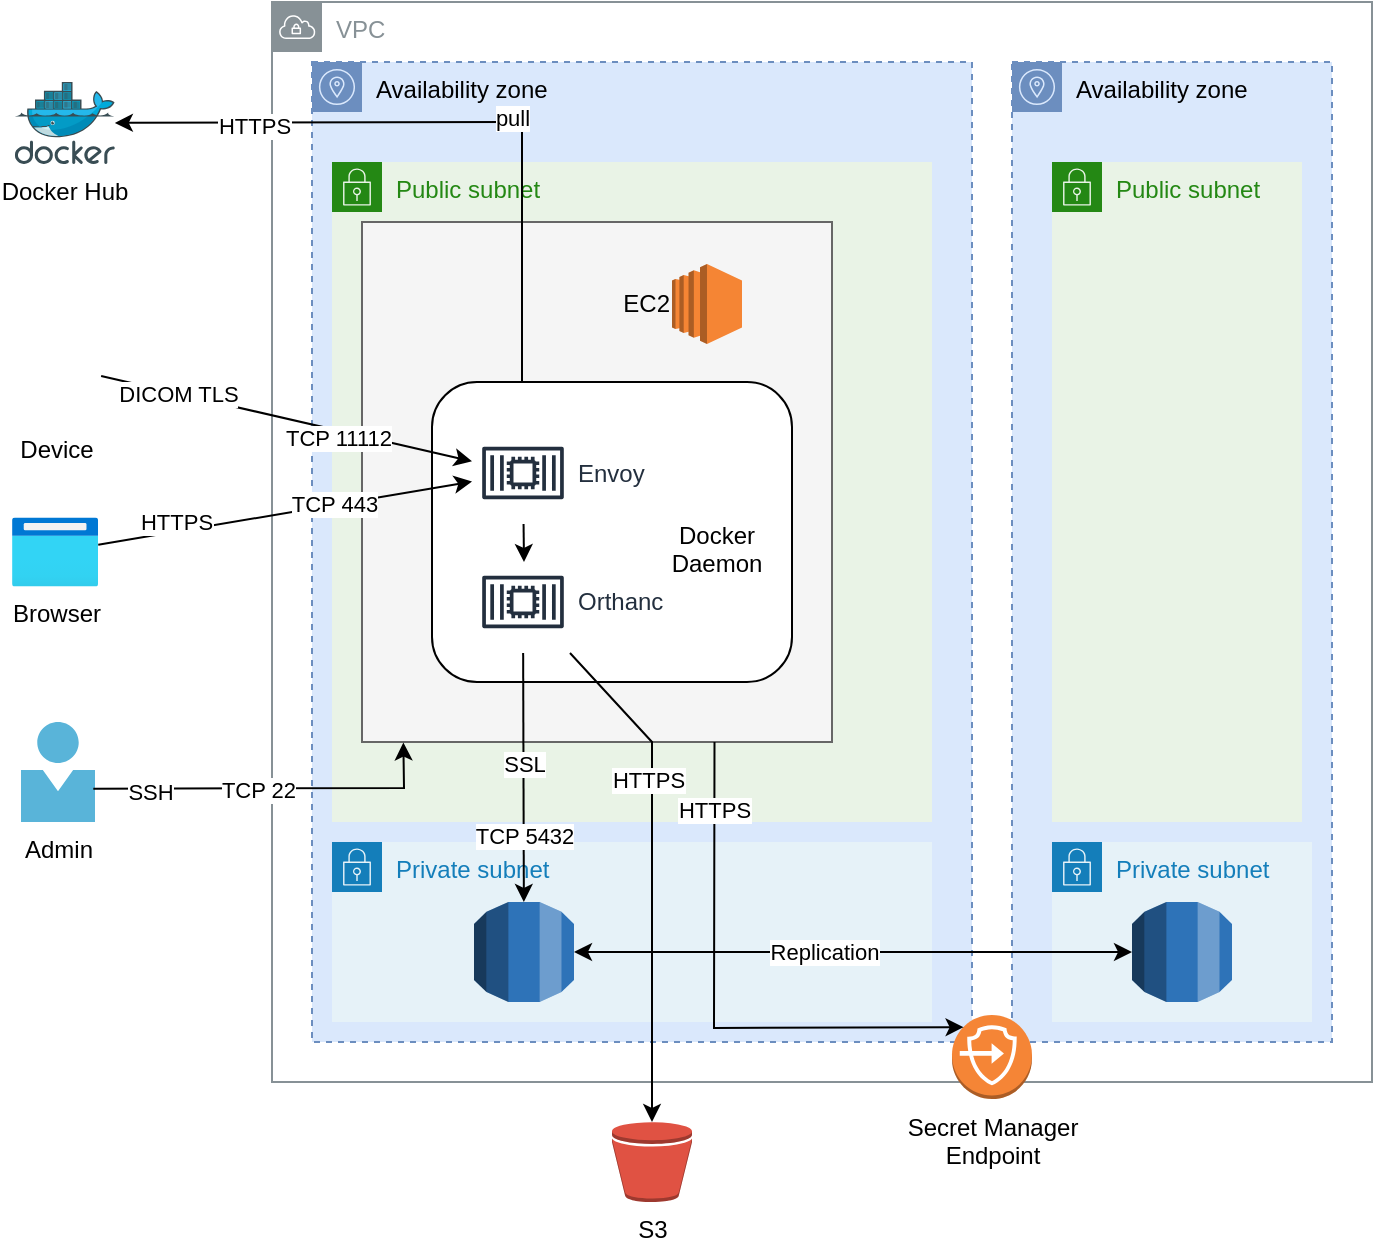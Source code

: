 <mxfile version="16.6.2" type="device"><diagram id="QTiDfhaBVZw6TGImOVXF" name="Page-1"><mxGraphModel dx="786" dy="502" grid="1" gridSize="10" guides="1" tooltips="1" connect="1" arrows="1" fold="1" page="1" pageScale="1" pageWidth="850" pageHeight="1100" math="0" shadow="0"><root><mxCell id="0"/><mxCell id="1" parent="0"/><mxCell id="wy8Q__5yKFntjVzz3vQ7-47" value="VPC" style="outlineConnect=0;gradientColor=none;html=1;whiteSpace=wrap;fontSize=12;fontStyle=0;shape=mxgraph.aws4.group;grIcon=mxgraph.aws4.group_vpc;strokeColor=#879196;fillColor=none;verticalAlign=top;align=left;spacingLeft=30;fontColor=#879196;dashed=0;" parent="1" vertex="1"><mxGeometry x="150" y="30" width="550" height="540" as="geometry"/></mxCell><mxCell id="wy8Q__5yKFntjVzz3vQ7-43" value="Availability zone" style="outlineConnect=0;html=1;whiteSpace=wrap;fontSize=12;fontStyle=0;shape=mxgraph.aws4.group;grIcon=mxgraph.aws4.group_availability_zone;verticalAlign=top;align=left;spacingLeft=30;dashed=1;fillColor=#dae8fc;strokeColor=#6c8ebf;" parent="1" vertex="1"><mxGeometry x="170" y="60" width="330" height="490" as="geometry"/></mxCell><mxCell id="wy8Q__5yKFntjVzz3vQ7-44" value="Public subnet" style="points=[[0,0],[0.25,0],[0.5,0],[0.75,0],[1,0],[1,0.25],[1,0.5],[1,0.75],[1,1],[0.75,1],[0.5,1],[0.25,1],[0,1],[0,0.75],[0,0.5],[0,0.25]];outlineConnect=0;gradientColor=none;html=1;whiteSpace=wrap;fontSize=12;fontStyle=0;shape=mxgraph.aws4.group;grIcon=mxgraph.aws4.group_security_group;grStroke=0;strokeColor=#248814;fillColor=#E9F3E6;verticalAlign=top;align=left;spacingLeft=30;fontColor=#248814;dashed=0;" parent="1" vertex="1"><mxGeometry x="180" y="110" width="300" height="330" as="geometry"/></mxCell><mxCell id="wy8Q__5yKFntjVzz3vQ7-45" value="" style="rounded=0;whiteSpace=wrap;html=1;fillColor=#f5f5f5;strokeColor=#666666;fontColor=#333333;" parent="1" vertex="1"><mxGeometry x="195" y="140" width="235" height="260" as="geometry"/></mxCell><mxCell id="wy8Q__5yKFntjVzz3vQ7-46" value="Private subnet" style="points=[[0,0],[0.25,0],[0.5,0],[0.75,0],[1,0],[1,0.25],[1,0.5],[1,0.75],[1,1],[0.75,1],[0.5,1],[0.25,1],[0,1],[0,0.75],[0,0.5],[0,0.25]];outlineConnect=0;gradientColor=none;html=1;whiteSpace=wrap;fontSize=12;fontStyle=0;shape=mxgraph.aws4.group;grIcon=mxgraph.aws4.group_security_group;grStroke=0;strokeColor=#147EBA;fillColor=#E6F2F8;verticalAlign=top;align=left;spacingLeft=30;fontColor=#147EBA;dashed=0;" parent="1" vertex="1"><mxGeometry x="180" y="450" width="300" height="90" as="geometry"/></mxCell><mxCell id="wy8Q__5yKFntjVzz3vQ7-56" value="EC2" style="outlineConnect=0;dashed=0;verticalLabelPosition=middle;verticalAlign=middle;align=right;html=1;shape=mxgraph.aws3.ec2;fillColor=#F58534;gradientColor=none;labelPosition=left;" parent="1" vertex="1"><mxGeometry x="350" y="161" width="35" height="40" as="geometry"/></mxCell><mxCell id="wy8Q__5yKFntjVzz3vQ7-57" value="Availability zone" style="outlineConnect=0;html=1;whiteSpace=wrap;fontSize=12;fontStyle=0;shape=mxgraph.aws4.group;grIcon=mxgraph.aws4.group_availability_zone;verticalAlign=top;align=left;spacingLeft=30;dashed=1;fillColor=#dae8fc;strokeColor=#6c8ebf;" parent="1" vertex="1"><mxGeometry x="520" y="60" width="160" height="490" as="geometry"/></mxCell><mxCell id="wy8Q__5yKFntjVzz3vQ7-58" value="Public subnet" style="points=[[0,0],[0.25,0],[0.5,0],[0.75,0],[1,0],[1,0.25],[1,0.5],[1,0.75],[1,1],[0.75,1],[0.5,1],[0.25,1],[0,1],[0,0.75],[0,0.5],[0,0.25]];outlineConnect=0;gradientColor=none;html=1;whiteSpace=wrap;fontSize=12;fontStyle=0;shape=mxgraph.aws4.group;grIcon=mxgraph.aws4.group_security_group;grStroke=0;strokeColor=#248814;fillColor=#E9F3E6;verticalAlign=top;align=left;spacingLeft=30;fontColor=#248814;dashed=0;" parent="1" vertex="1"><mxGeometry x="540" y="110" width="125" height="330" as="geometry"/></mxCell><mxCell id="wy8Q__5yKFntjVzz3vQ7-63" value="Private subnet" style="points=[[0,0],[0.25,0],[0.5,0],[0.75,0],[1,0],[1,0.25],[1,0.5],[1,0.75],[1,1],[0.75,1],[0.5,1],[0.25,1],[0,1],[0,0.75],[0,0.5],[0,0.25]];outlineConnect=0;gradientColor=none;html=1;whiteSpace=wrap;fontSize=12;fontStyle=0;shape=mxgraph.aws4.group;grIcon=mxgraph.aws4.group_security_group;grStroke=0;strokeColor=#147EBA;fillColor=#E6F2F8;verticalAlign=top;align=left;spacingLeft=30;fontColor=#147EBA;dashed=0;" parent="1" vertex="1"><mxGeometry x="540" y="450" width="130" height="90" as="geometry"/></mxCell><mxCell id="wy8Q__5yKFntjVzz3vQ7-64" value="" style="outlineConnect=0;dashed=0;verticalLabelPosition=bottom;verticalAlign=top;align=center;html=1;shape=mxgraph.aws3.rds;fillColor=#2E73B8;gradientColor=none;" parent="1" vertex="1"><mxGeometry x="580" y="480" width="50" height="50" as="geometry"/></mxCell><mxCell id="wy8Q__5yKFntjVzz3vQ7-65" value="" style="outlineConnect=0;dashed=0;verticalLabelPosition=bottom;verticalAlign=top;align=center;html=1;shape=mxgraph.aws3.rds;fillColor=#2E73B8;gradientColor=none;" parent="1" vertex="1"><mxGeometry x="251" y="480" width="50" height="50" as="geometry"/></mxCell><mxCell id="wy8Q__5yKFntjVzz3vQ7-68" value="" style="endArrow=classic;startArrow=classic;html=1;exitX=1;exitY=0.5;exitDx=0;exitDy=0;exitPerimeter=0;entryX=0;entryY=0.5;entryDx=0;entryDy=0;entryPerimeter=0;" parent="1" source="wy8Q__5yKFntjVzz3vQ7-65" target="wy8Q__5yKFntjVzz3vQ7-64" edge="1"><mxGeometry width="50" height="50" relative="1" as="geometry"><mxPoint x="330" y="504.5" as="sourcePoint"/><mxPoint x="609" y="504.5" as="targetPoint"/></mxGeometry></mxCell><mxCell id="wy8Q__5yKFntjVzz3vQ7-71" value="Replication" style="edgeLabel;html=1;align=center;verticalAlign=middle;resizable=0;points=[];" parent="wy8Q__5yKFntjVzz3vQ7-68" vertex="1" connectable="0"><mxGeometry x="0.042" y="2" relative="1" as="geometry"><mxPoint x="-21" y="2" as="offset"/></mxGeometry></mxCell><mxCell id="wy8Q__5yKFntjVzz3vQ7-77" value="Browser" style="aspect=fixed;html=1;points=[];align=center;image;fontSize=12;image=img/lib/azure2/general/Browser.svg;" parent="1" vertex="1"><mxGeometry x="19.99" y="287.75" width="43.13" height="34.5" as="geometry"/></mxCell><mxCell id="wy8Q__5yKFntjVzz3vQ7-81" value="" style="rounded=1;whiteSpace=wrap;html=1;verticalAlign=middle;" parent="1" vertex="1"><mxGeometry x="230" y="220" width="180" height="150" as="geometry"/></mxCell><mxCell id="wy8Q__5yKFntjVzz3vQ7-78" value="Envoy" style="sketch=0;outlineConnect=0;fontColor=#232F3E;gradientColor=none;strokeColor=#232F3E;fillColor=#ffffff;dashed=0;verticalLabelPosition=middle;verticalAlign=middle;align=left;html=1;fontSize=12;fontStyle=0;aspect=fixed;shape=mxgraph.aws4.resourceIcon;resIcon=mxgraph.aws4.container_2;labelPosition=right;" parent="1" vertex="1"><mxGeometry x="250" y="240" width="51" height="51" as="geometry"/></mxCell><mxCell id="wy8Q__5yKFntjVzz3vQ7-79" value="Orthanc" style="sketch=0;outlineConnect=0;fontColor=#232F3E;gradientColor=none;strokeColor=#232F3E;fillColor=#ffffff;dashed=0;verticalLabelPosition=middle;verticalAlign=middle;align=left;html=1;fontSize=12;fontStyle=0;aspect=fixed;shape=mxgraph.aws4.resourceIcon;resIcon=mxgraph.aws4.container_2;labelPosition=right;" parent="1" vertex="1"><mxGeometry x="250" y="304.5" width="51" height="51" as="geometry"/></mxCell><mxCell id="wy8Q__5yKFntjVzz3vQ7-82" value="" style="endArrow=classic;html=1;rounded=0;" parent="1" source="wy8Q__5yKFntjVzz3vQ7-78" edge="1"><mxGeometry width="50" height="50" relative="1" as="geometry"><mxPoint x="540" y="360" as="sourcePoint"/><mxPoint x="276" y="310" as="targetPoint"/></mxGeometry></mxCell><mxCell id="wy8Q__5yKFntjVzz3vQ7-52" value="" style="endArrow=classic;html=1;exitX=1;exitY=0.5;exitDx=0;exitDy=0;" parent="1" source="wy8Q__5yKFntjVzz3vQ7-86" target="wy8Q__5yKFntjVzz3vQ7-78" edge="1"><mxGeometry width="50" height="50" relative="1" as="geometry"><mxPoint x="90" y="270" as="sourcePoint"/><mxPoint x="270" y="210.442" as="targetPoint"/></mxGeometry></mxCell><mxCell id="wy8Q__5yKFntjVzz3vQ7-53" value="DICOM TLS" style="edgeLabel;html=1;align=center;verticalAlign=middle;resizable=0;points=[];" parent="wy8Q__5yKFntjVzz3vQ7-52" vertex="1" connectable="0"><mxGeometry x="-0.35" y="-1" relative="1" as="geometry"><mxPoint x="-22" y="-6" as="offset"/></mxGeometry></mxCell><mxCell id="wy8Q__5yKFntjVzz3vQ7-75" value="TCP 11112" style="edgeLabel;html=1;align=center;verticalAlign=middle;resizable=0;points=[];" parent="wy8Q__5yKFntjVzz3vQ7-52" vertex="1" connectable="0"><mxGeometry x="0.418" y="-1" relative="1" as="geometry"><mxPoint x="-13" as="offset"/></mxGeometry></mxCell><mxCell id="wy8Q__5yKFntjVzz3vQ7-50" value="" style="endArrow=classic;html=1;" parent="1" source="wy8Q__5yKFntjVzz3vQ7-77" target="wy8Q__5yKFntjVzz3vQ7-78" edge="1"><mxGeometry width="50" height="50" relative="1" as="geometry"><mxPoint x="70" y="361" as="sourcePoint"/><mxPoint x="270" y="361" as="targetPoint"/></mxGeometry></mxCell><mxCell id="wy8Q__5yKFntjVzz3vQ7-51" value="HTTPS" style="edgeLabel;html=1;align=center;verticalAlign=middle;resizable=0;points=[];" parent="wy8Q__5yKFntjVzz3vQ7-50" vertex="1" connectable="0"><mxGeometry x="-0.35" y="-1" relative="1" as="geometry"><mxPoint x="-22" y="-2" as="offset"/></mxGeometry></mxCell><mxCell id="wy8Q__5yKFntjVzz3vQ7-74" value="TCP 443" style="edgeLabel;html=1;align=center;verticalAlign=middle;resizable=0;points=[];" parent="wy8Q__5yKFntjVzz3vQ7-50" vertex="1" connectable="0"><mxGeometry x="0.397" y="-1" relative="1" as="geometry"><mxPoint x="-13" as="offset"/></mxGeometry></mxCell><mxCell id="wy8Q__5yKFntjVzz3vQ7-80" value="Docker &lt;br&gt;Daemon" style="shape=image;html=1;verticalAlign=top;verticalLabelPosition=bottom;labelBackgroundColor=#ffffff;imageAspect=0;aspect=fixed;image=https://cdn1.iconfinder.com/data/icons/social-media-2106/24/social_media_social_media_logo_docker-128.png" parent="1" vertex="1"><mxGeometry x="350" y="240" width="43" height="43" as="geometry"/></mxCell><mxCell id="wy8Q__5yKFntjVzz3vQ7-84" value="Docker Hub" style="sketch=0;aspect=fixed;html=1;points=[];align=center;image;fontSize=12;image=img/lib/mscae/Docker.svg;" parent="1" vertex="1"><mxGeometry x="21.43" y="70" width="50" height="41" as="geometry"/></mxCell><mxCell id="wy8Q__5yKFntjVzz3vQ7-85" value="" style="endArrow=classic;startArrow=none;html=1;rounded=0;exitX=0.25;exitY=0;exitDx=0;exitDy=0;endFill=1;startFill=0;" parent="1" source="wy8Q__5yKFntjVzz3vQ7-81" target="wy8Q__5yKFntjVzz3vQ7-84" edge="1"><mxGeometry width="50" height="50" relative="1" as="geometry"><mxPoint x="400" y="420" as="sourcePoint"/><mxPoint x="450" y="370" as="targetPoint"/><Array as="points"><mxPoint x="275" y="90"/></Array></mxGeometry></mxCell><mxCell id="wy8Q__5yKFntjVzz3vQ7-87" value="pull" style="edgeLabel;html=1;align=center;verticalAlign=middle;resizable=0;points=[];" parent="wy8Q__5yKFntjVzz3vQ7-85" vertex="1" connectable="0"><mxGeometry x="-0.187" y="-2" relative="1" as="geometry"><mxPoint as="offset"/></mxGeometry></mxCell><mxCell id="wy8Q__5yKFntjVzz3vQ7-89" value="HTTPS" style="edgeLabel;html=1;align=center;verticalAlign=middle;resizable=0;points=[];" parent="wy8Q__5yKFntjVzz3vQ7-85" vertex="1" connectable="0"><mxGeometry x="0.584" y="1" relative="1" as="geometry"><mxPoint as="offset"/></mxGeometry></mxCell><mxCell id="wy8Q__5yKFntjVzz3vQ7-86" value="Device" style="shape=image;html=1;verticalAlign=top;verticalLabelPosition=bottom;labelBackgroundColor=#ffffff;imageAspect=0;aspect=fixed;image=https://cdn1.iconfinder.com/data/icons/computer-hardware-hand-drawn-vol-2/52/scanner__scan__machine__media__multimedia__scanning__office-128.png" parent="1" vertex="1"><mxGeometry x="18.56" y="194" width="46" height="46" as="geometry"/></mxCell><mxCell id="wy8Q__5yKFntjVzz3vQ7-88" value="Admin" style="sketch=0;aspect=fixed;html=1;points=[];align=center;image;fontSize=12;image=img/lib/mscae/Person.svg;" parent="1" vertex="1"><mxGeometry x="24.5" y="390" width="37" height="50" as="geometry"/></mxCell><mxCell id="wy8Q__5yKFntjVzz3vQ7-90" value="" style="endArrow=classic;html=1;rounded=0;exitX=0.977;exitY=0.667;exitDx=0;exitDy=0;exitPerimeter=0;entryX=0.088;entryY=1.001;entryDx=0;entryDy=0;entryPerimeter=0;" parent="1" source="wy8Q__5yKFntjVzz3vQ7-88" target="wy8Q__5yKFntjVzz3vQ7-45" edge="1"><mxGeometry width="50" height="50" relative="1" as="geometry"><mxPoint x="400" y="370" as="sourcePoint"/><mxPoint x="450" y="320" as="targetPoint"/><Array as="points"><mxPoint x="216" y="423"/></Array></mxGeometry></mxCell><mxCell id="wy8Q__5yKFntjVzz3vQ7-91" value="SSH" style="edgeLabel;html=1;align=center;verticalAlign=middle;resizable=0;points=[];" parent="wy8Q__5yKFntjVzz3vQ7-90" vertex="1" connectable="0"><mxGeometry x="-0.775" y="-1" relative="1" as="geometry"><mxPoint x="8" as="offset"/></mxGeometry></mxCell><mxCell id="wy8Q__5yKFntjVzz3vQ7-92" value="TCP 22" style="edgeLabel;html=1;align=center;verticalAlign=middle;resizable=0;points=[];" parent="wy8Q__5yKFntjVzz3vQ7-90" vertex="1" connectable="0"><mxGeometry x="-0.237" y="-1" relative="1" as="geometry"><mxPoint x="14" as="offset"/></mxGeometry></mxCell><mxCell id="wy8Q__5yKFntjVzz3vQ7-93" value="" style="endArrow=classic;html=1;rounded=0;" parent="1" source="wy8Q__5yKFntjVzz3vQ7-79" target="wy8Q__5yKFntjVzz3vQ7-65" edge="1"><mxGeometry width="50" height="50" relative="1" as="geometry"><mxPoint x="400" y="370" as="sourcePoint"/><mxPoint x="450" y="320" as="targetPoint"/></mxGeometry></mxCell><mxCell id="wy8Q__5yKFntjVzz3vQ7-94" value="SSL" style="edgeLabel;html=1;align=center;verticalAlign=middle;resizable=0;points=[];" parent="wy8Q__5yKFntjVzz3vQ7-93" vertex="1" connectable="0"><mxGeometry x="-0.055" y="2" relative="1" as="geometry"><mxPoint x="-2" y="-4" as="offset"/></mxGeometry></mxCell><mxCell id="wy8Q__5yKFntjVzz3vQ7-95" value="TCP 5432" style="edgeLabel;html=1;align=center;verticalAlign=middle;resizable=0;points=[];" parent="wy8Q__5yKFntjVzz3vQ7-93" vertex="1" connectable="0"><mxGeometry x="0.459" relative="1" as="geometry"><mxPoint as="offset"/></mxGeometry></mxCell><mxCell id="wy8Q__5yKFntjVzz3vQ7-98" value="Secret Manager&lt;br&gt;Endpoint" style="outlineConnect=0;dashed=0;verticalLabelPosition=bottom;verticalAlign=top;align=center;html=1;shape=mxgraph.aws3.endpoints;fillColor=#F58536;gradientColor=none;" parent="1" vertex="1"><mxGeometry x="490" y="536.5" width="40" height="42" as="geometry"/></mxCell><mxCell id="wy8Q__5yKFntjVzz3vQ7-99" value="S3" style="outlineConnect=0;dashed=0;verticalLabelPosition=bottom;verticalAlign=top;align=center;html=1;shape=mxgraph.aws3.bucket;fillColor=#E05243;gradientColor=none;" parent="1" vertex="1"><mxGeometry x="320" y="590" width="40" height="40" as="geometry"/></mxCell><mxCell id="wy8Q__5yKFntjVzz3vQ7-103" value="" style="endArrow=classic;html=1;rounded=0;entryX=0.5;entryY=0;entryDx=0;entryDy=0;entryPerimeter=0;" parent="1" source="wy8Q__5yKFntjVzz3vQ7-79" target="wy8Q__5yKFntjVzz3vQ7-99" edge="1"><mxGeometry width="50" height="50" relative="1" as="geometry"><mxPoint x="400" y="420" as="sourcePoint"/><mxPoint x="450" y="370" as="targetPoint"/><Array as="points"><mxPoint x="340" y="400"/></Array></mxGeometry></mxCell><mxCell id="wy8Q__5yKFntjVzz3vQ7-105" value="HTTPS" style="edgeLabel;html=1;align=center;verticalAlign=middle;resizable=0;points=[];" parent="wy8Q__5yKFntjVzz3vQ7-103" vertex="1" connectable="0"><mxGeometry x="-0.368" y="-2" relative="1" as="geometry"><mxPoint as="offset"/></mxGeometry></mxCell><mxCell id="wy8Q__5yKFntjVzz3vQ7-108" value="" style="endArrow=classic;html=1;rounded=0;exitX=0.75;exitY=1;exitDx=0;exitDy=0;entryX=0.145;entryY=0.145;entryDx=0;entryDy=0;entryPerimeter=0;" parent="1" source="wy8Q__5yKFntjVzz3vQ7-45" target="wy8Q__5yKFntjVzz3vQ7-98" edge="1"><mxGeometry width="50" height="50" relative="1" as="geometry"><mxPoint x="400" y="300" as="sourcePoint"/><mxPoint x="450" y="250" as="targetPoint"/><Array as="points"><mxPoint x="371" y="543"/></Array></mxGeometry></mxCell><mxCell id="wy8Q__5yKFntjVzz3vQ7-109" value="HTTPS" style="edgeLabel;html=1;align=center;verticalAlign=middle;resizable=0;points=[];" parent="wy8Q__5yKFntjVzz3vQ7-108" vertex="1" connectable="0"><mxGeometry x="-0.746" relative="1" as="geometry"><mxPoint as="offset"/></mxGeometry></mxCell></root></mxGraphModel></diagram></mxfile>